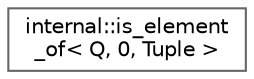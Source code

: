 digraph "类继承关系图"
{
 // LATEX_PDF_SIZE
  bgcolor="transparent";
  edge [fontname=Helvetica,fontsize=10,labelfontname=Helvetica,labelfontsize=10];
  node [fontname=Helvetica,fontsize=10,shape=box,height=0.2,width=0.4];
  rankdir="LR";
  Node0 [id="Node000000",label="internal::is_element\l_of\< Q, 0, Tuple \>",height=0.2,width=0.4,color="grey40", fillcolor="white", style="filled",URL="$structinternal_1_1is__element__of_3_01_q_00_010_00_01_tuple_01_4.html",tooltip=" "];
}
